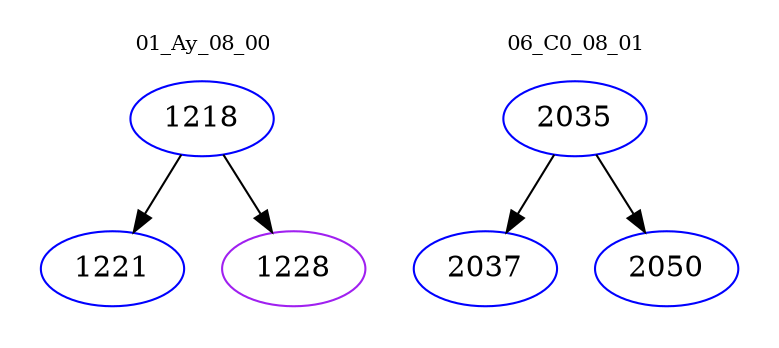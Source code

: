 digraph{
subgraph cluster_0 {
color = white
label = "01_Ay_08_00";
fontsize=10;
T0_1218 [label="1218", color="blue"]
T0_1218 -> T0_1221 [color="black"]
T0_1221 [label="1221", color="blue"]
T0_1218 -> T0_1228 [color="black"]
T0_1228 [label="1228", color="purple"]
}
subgraph cluster_1 {
color = white
label = "06_C0_08_01";
fontsize=10;
T1_2035 [label="2035", color="blue"]
T1_2035 -> T1_2037 [color="black"]
T1_2037 [label="2037", color="blue"]
T1_2035 -> T1_2050 [color="black"]
T1_2050 [label="2050", color="blue"]
}
}
